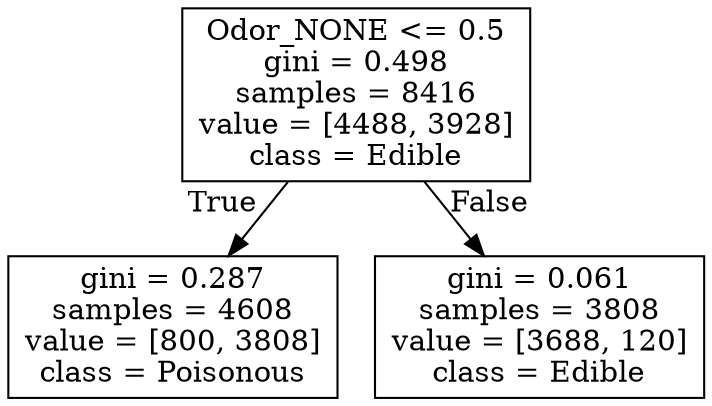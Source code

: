 digraph Tree {
node [shape=box] ;
0 [label="Odor_NONE <= 0.5\ngini = 0.498\nsamples = 8416\nvalue = [4488, 3928]\nclass = Edible"] ;
1 [label="gini = 0.287\nsamples = 4608\nvalue = [800, 3808]\nclass = Poisonous"] ;
0 -> 1 [labeldistance=2.5, labelangle=45, headlabel="True"] ;
2 [label="gini = 0.061\nsamples = 3808\nvalue = [3688, 120]\nclass = Edible"] ;
0 -> 2 [labeldistance=2.5, labelangle=-45, headlabel="False"] ;
}